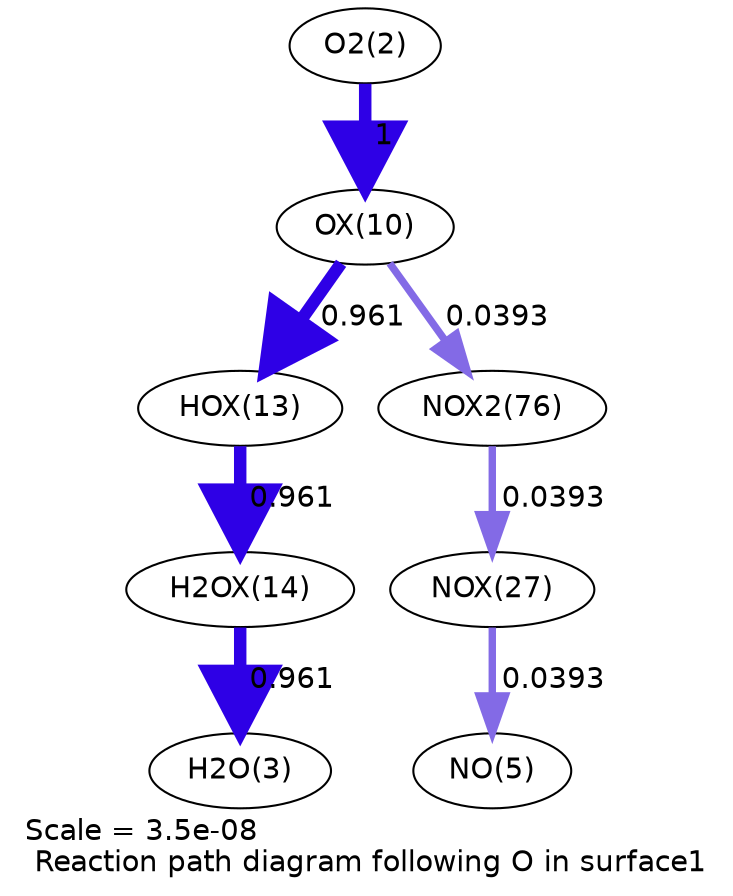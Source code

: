 digraph reaction_paths {
center=1;
s3 -> s13[fontname="Helvetica", penwidth=6, arrowsize=3, color="0.7, 1.5, 0.9"
, label=" 1"];
s13 -> s14[fontname="Helvetica", penwidth=5.97, arrowsize=2.98, color="0.7, 1.46, 0.9"
, label=" 0.961"];
s13 -> s24[fontname="Helvetica", penwidth=3.56, arrowsize=1.78, color="0.7, 0.539, 0.9"
, label=" 0.0393"];
s14 -> s15[fontname="Helvetica", penwidth=5.97, arrowsize=2.98, color="0.7, 1.46, 0.9"
, label=" 0.961"];
s15 -> s4[fontname="Helvetica", penwidth=5.97, arrowsize=2.98, color="0.7, 1.46, 0.9"
, label=" 0.961"];
s24 -> s18[fontname="Helvetica", penwidth=3.56, arrowsize=1.78, color="0.7, 0.539, 0.9"
, label=" 0.0393"];
s18 -> s6[fontname="Helvetica", penwidth=3.56, arrowsize=1.78, color="0.7, 0.539, 0.9"
, label=" 0.0393"];
s3 [ fontname="Helvetica", label="O2(2)"];
s4 [ fontname="Helvetica", label="H2O(3)"];
s6 [ fontname="Helvetica", label="NO(5)"];
s13 [ fontname="Helvetica", label="OX(10)"];
s14 [ fontname="Helvetica", label="HOX(13)"];
s15 [ fontname="Helvetica", label="H2OX(14)"];
s18 [ fontname="Helvetica", label="NOX(27)"];
s24 [ fontname="Helvetica", label="NOX2(76)"];
 label = "Scale = 3.5e-08\l Reaction path diagram following O in surface1";
 fontname = "Helvetica";
}

